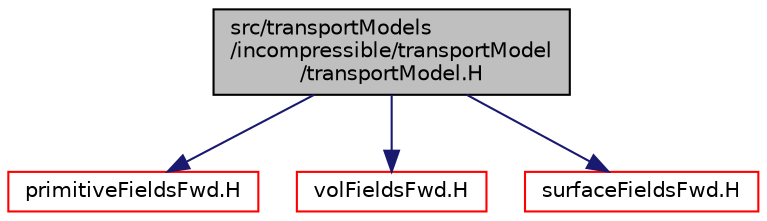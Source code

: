 digraph "src/transportModels/incompressible/transportModel/transportModel.H"
{
  bgcolor="transparent";
  edge [fontname="Helvetica",fontsize="10",labelfontname="Helvetica",labelfontsize="10"];
  node [fontname="Helvetica",fontsize="10",shape=record];
  Node1 [label="src/transportModels\l/incompressible/transportModel\l/transportModel.H",height=0.2,width=0.4,color="black", fillcolor="grey75", style="filled", fontcolor="black"];
  Node1 -> Node2 [color="midnightblue",fontsize="10",style="solid",fontname="Helvetica"];
  Node2 [label="primitiveFieldsFwd.H",height=0.2,width=0.4,color="red",URL="$a08124.html",tooltip="Forward declarations of the specialisations of Field<T> for scalar, vector and tensor. "];
  Node1 -> Node3 [color="midnightblue",fontsize="10",style="solid",fontname="Helvetica"];
  Node3 [label="volFieldsFwd.H",height=0.2,width=0.4,color="red",URL="$a05771.html"];
  Node1 -> Node4 [color="midnightblue",fontsize="10",style="solid",fontname="Helvetica"];
  Node4 [label="surfaceFieldsFwd.H",height=0.2,width=0.4,color="red",URL="$a05766.html"];
}
